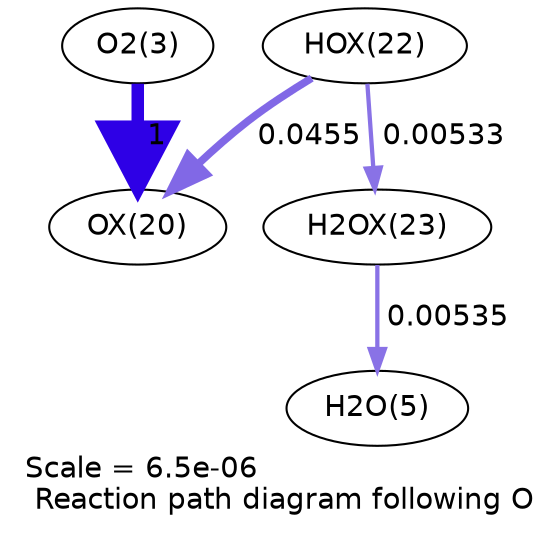 digraph reaction_paths {
center=1;
s5 -> s91[fontname="Helvetica", penwidth=6, arrowsize=3, color="0.7, 1.5, 0.9"
, label=" 1"];
s93 -> s91[fontname="Helvetica", penwidth=3.67, arrowsize=1.83, color="0.7, 0.545, 0.9"
, label=" 0.0455"];
s93 -> s94[fontname="Helvetica", penwidth=2.05, arrowsize=1.02, color="0.7, 0.505, 0.9"
, label=" 0.00533"];
s94 -> s7[fontname="Helvetica", penwidth=2.05, arrowsize=1.03, color="0.7, 0.505, 0.9"
, label=" 0.00535"];
s5 [ fontname="Helvetica", label="O2(3)"];
s7 [ fontname="Helvetica", label="H2O(5)"];
s91 [ fontname="Helvetica", label="OX(20)"];
s93 [ fontname="Helvetica", label="HOX(22)"];
s94 [ fontname="Helvetica", label="H2OX(23)"];
 label = "Scale = 6.5e-06\l Reaction path diagram following O";
 fontname = "Helvetica";
}
